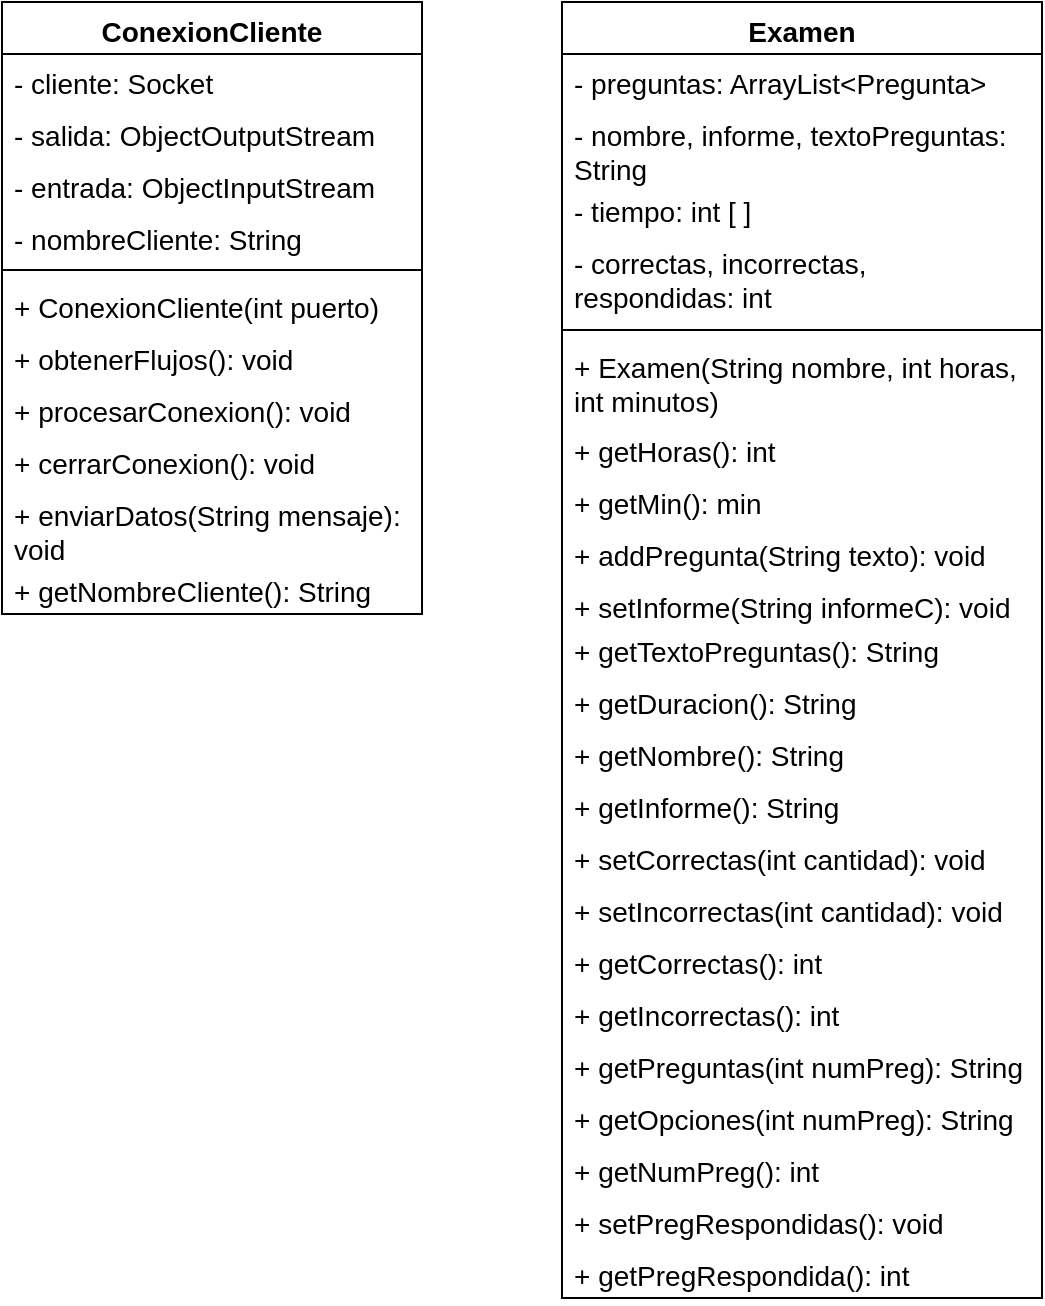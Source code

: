<mxfile version="22.1.5" type="github">
  <diagram name="Página-1" id="9hqsNV1yNMjy8_2TvRH3">
    <mxGraphModel dx="811" dy="482" grid="1" gridSize="10" guides="1" tooltips="1" connect="1" arrows="1" fold="1" page="1" pageScale="1" pageWidth="827" pageHeight="1169" math="0" shadow="0">
      <root>
        <mxCell id="0" />
        <mxCell id="1" parent="0" />
        <mxCell id="7m3fK0WsrYFzmv9HfzKE-1" value="ConexionCliente" style="swimlane;fontStyle=1;align=center;verticalAlign=top;childLayout=stackLayout;horizontal=1;startSize=26;horizontalStack=0;resizeParent=1;resizeParentMax=0;resizeLast=0;collapsible=1;marginBottom=0;whiteSpace=wrap;html=1;fontSize=14;" vertex="1" parent="1">
          <mxGeometry x="220" y="60" width="210" height="306" as="geometry" />
        </mxCell>
        <mxCell id="7m3fK0WsrYFzmv9HfzKE-2" value="- cliente: Socket" style="text;strokeColor=none;fillColor=none;align=left;verticalAlign=top;spacingLeft=4;spacingRight=4;overflow=hidden;rotatable=0;points=[[0,0.5],[1,0.5]];portConstraint=eastwest;whiteSpace=wrap;html=1;fontSize=14;" vertex="1" parent="7m3fK0WsrYFzmv9HfzKE-1">
          <mxGeometry y="26" width="210" height="26" as="geometry" />
        </mxCell>
        <mxCell id="7m3fK0WsrYFzmv9HfzKE-7" value="- salida: ObjectOutputStream" style="text;strokeColor=none;fillColor=none;align=left;verticalAlign=top;spacingLeft=4;spacingRight=4;overflow=hidden;rotatable=0;points=[[0,0.5],[1,0.5]];portConstraint=eastwest;whiteSpace=wrap;html=1;fontSize=14;" vertex="1" parent="7m3fK0WsrYFzmv9HfzKE-1">
          <mxGeometry y="52" width="210" height="26" as="geometry" />
        </mxCell>
        <mxCell id="7m3fK0WsrYFzmv9HfzKE-6" value="- entrada: ObjectInputStream" style="text;strokeColor=none;fillColor=none;align=left;verticalAlign=top;spacingLeft=4;spacingRight=4;overflow=hidden;rotatable=0;points=[[0,0.5],[1,0.5]];portConstraint=eastwest;whiteSpace=wrap;html=1;fontSize=14;" vertex="1" parent="7m3fK0WsrYFzmv9HfzKE-1">
          <mxGeometry y="78" width="210" height="26" as="geometry" />
        </mxCell>
        <mxCell id="7m3fK0WsrYFzmv9HfzKE-5" value="- nombreCliente: String" style="text;strokeColor=none;fillColor=none;align=left;verticalAlign=top;spacingLeft=4;spacingRight=4;overflow=hidden;rotatable=0;points=[[0,0.5],[1,0.5]];portConstraint=eastwest;whiteSpace=wrap;html=1;fontSize=14;" vertex="1" parent="7m3fK0WsrYFzmv9HfzKE-1">
          <mxGeometry y="104" width="210" height="26" as="geometry" />
        </mxCell>
        <mxCell id="7m3fK0WsrYFzmv9HfzKE-3" value="" style="line;strokeWidth=1;fillColor=none;align=left;verticalAlign=middle;spacingTop=-1;spacingLeft=3;spacingRight=3;rotatable=0;labelPosition=right;points=[];portConstraint=eastwest;strokeColor=inherit;fontSize=14;" vertex="1" parent="7m3fK0WsrYFzmv9HfzKE-1">
          <mxGeometry y="130" width="210" height="8" as="geometry" />
        </mxCell>
        <mxCell id="7m3fK0WsrYFzmv9HfzKE-4" value="+ ConexionCliente(int puerto)" style="text;strokeColor=none;fillColor=none;align=left;verticalAlign=top;spacingLeft=4;spacingRight=4;overflow=hidden;rotatable=0;points=[[0,0.5],[1,0.5]];portConstraint=eastwest;whiteSpace=wrap;html=1;fontSize=14;" vertex="1" parent="7m3fK0WsrYFzmv9HfzKE-1">
          <mxGeometry y="138" width="210" height="26" as="geometry" />
        </mxCell>
        <mxCell id="7m3fK0WsrYFzmv9HfzKE-8" value="+ obtenerFlujos(): void" style="text;strokeColor=none;fillColor=none;align=left;verticalAlign=top;spacingLeft=4;spacingRight=4;overflow=hidden;rotatable=0;points=[[0,0.5],[1,0.5]];portConstraint=eastwest;whiteSpace=wrap;html=1;fontSize=14;" vertex="1" parent="7m3fK0WsrYFzmv9HfzKE-1">
          <mxGeometry y="164" width="210" height="26" as="geometry" />
        </mxCell>
        <mxCell id="7m3fK0WsrYFzmv9HfzKE-9" value="+ procesarConexion(): void" style="text;strokeColor=none;fillColor=none;align=left;verticalAlign=top;spacingLeft=4;spacingRight=4;overflow=hidden;rotatable=0;points=[[0,0.5],[1,0.5]];portConstraint=eastwest;whiteSpace=wrap;html=1;fontSize=14;" vertex="1" parent="7m3fK0WsrYFzmv9HfzKE-1">
          <mxGeometry y="190" width="210" height="26" as="geometry" />
        </mxCell>
        <mxCell id="7m3fK0WsrYFzmv9HfzKE-10" value="+ cerrarConexion(): void" style="text;strokeColor=none;fillColor=none;align=left;verticalAlign=top;spacingLeft=4;spacingRight=4;overflow=hidden;rotatable=0;points=[[0,0.5],[1,0.5]];portConstraint=eastwest;whiteSpace=wrap;html=1;fontSize=14;" vertex="1" parent="7m3fK0WsrYFzmv9HfzKE-1">
          <mxGeometry y="216" width="210" height="26" as="geometry" />
        </mxCell>
        <mxCell id="7m3fK0WsrYFzmv9HfzKE-11" value="+ enviarDatos(String mensaje): void" style="text;strokeColor=none;fillColor=none;align=left;verticalAlign=top;spacingLeft=4;spacingRight=4;overflow=hidden;rotatable=0;points=[[0,0.5],[1,0.5]];portConstraint=eastwest;whiteSpace=wrap;html=1;fontSize=14;" vertex="1" parent="7m3fK0WsrYFzmv9HfzKE-1">
          <mxGeometry y="242" width="210" height="38" as="geometry" />
        </mxCell>
        <mxCell id="7m3fK0WsrYFzmv9HfzKE-13" value="+ getNombreCliente(): String" style="text;strokeColor=none;fillColor=none;align=left;verticalAlign=top;spacingLeft=4;spacingRight=4;overflow=hidden;rotatable=0;points=[[0,0.5],[1,0.5]];portConstraint=eastwest;whiteSpace=wrap;html=1;fontSize=14;" vertex="1" parent="7m3fK0WsrYFzmv9HfzKE-1">
          <mxGeometry y="280" width="210" height="26" as="geometry" />
        </mxCell>
        <mxCell id="7m3fK0WsrYFzmv9HfzKE-14" value="Examen" style="swimlane;fontStyle=1;align=center;verticalAlign=top;childLayout=stackLayout;horizontal=1;startSize=26;horizontalStack=0;resizeParent=1;resizeParentMax=0;resizeLast=0;collapsible=1;marginBottom=0;whiteSpace=wrap;html=1;fontSize=14;" vertex="1" parent="1">
          <mxGeometry x="500" y="60" width="240" height="648" as="geometry" />
        </mxCell>
        <mxCell id="7m3fK0WsrYFzmv9HfzKE-15" value="- preguntas: ArrayList&amp;lt;Pregunta&amp;gt;" style="text;strokeColor=none;fillColor=none;align=left;verticalAlign=top;spacingLeft=4;spacingRight=4;overflow=hidden;rotatable=0;points=[[0,0.5],[1,0.5]];portConstraint=eastwest;whiteSpace=wrap;html=1;fontSize=14;" vertex="1" parent="7m3fK0WsrYFzmv9HfzKE-14">
          <mxGeometry y="26" width="240" height="26" as="geometry" />
        </mxCell>
        <mxCell id="7m3fK0WsrYFzmv9HfzKE-16" value="- nombre, informe, textoPreguntas: String" style="text;strokeColor=none;fillColor=none;align=left;verticalAlign=top;spacingLeft=4;spacingRight=4;overflow=hidden;rotatable=0;points=[[0,0.5],[1,0.5]];portConstraint=eastwest;whiteSpace=wrap;html=1;fontSize=14;" vertex="1" parent="7m3fK0WsrYFzmv9HfzKE-14">
          <mxGeometry y="52" width="240" height="38" as="geometry" />
        </mxCell>
        <mxCell id="7m3fK0WsrYFzmv9HfzKE-17" value="- tiempo: int [ ]" style="text;strokeColor=none;fillColor=none;align=left;verticalAlign=top;spacingLeft=4;spacingRight=4;overflow=hidden;rotatable=0;points=[[0,0.5],[1,0.5]];portConstraint=eastwest;whiteSpace=wrap;html=1;fontSize=14;" vertex="1" parent="7m3fK0WsrYFzmv9HfzKE-14">
          <mxGeometry y="90" width="240" height="26" as="geometry" />
        </mxCell>
        <mxCell id="7m3fK0WsrYFzmv9HfzKE-18" value="- correctas, incorrectas, respondidas: int" style="text;strokeColor=none;fillColor=none;align=left;verticalAlign=top;spacingLeft=4;spacingRight=4;overflow=hidden;rotatable=0;points=[[0,0.5],[1,0.5]];portConstraint=eastwest;whiteSpace=wrap;html=1;fontSize=14;" vertex="1" parent="7m3fK0WsrYFzmv9HfzKE-14">
          <mxGeometry y="116" width="240" height="44" as="geometry" />
        </mxCell>
        <mxCell id="7m3fK0WsrYFzmv9HfzKE-19" value="" style="line;strokeWidth=1;fillColor=none;align=left;verticalAlign=middle;spacingTop=-1;spacingLeft=3;spacingRight=3;rotatable=0;labelPosition=right;points=[];portConstraint=eastwest;strokeColor=inherit;fontSize=14;" vertex="1" parent="7m3fK0WsrYFzmv9HfzKE-14">
          <mxGeometry y="160" width="240" height="8" as="geometry" />
        </mxCell>
        <mxCell id="7m3fK0WsrYFzmv9HfzKE-20" value="+ Examen(String nombre, int horas, int minutos)" style="text;strokeColor=none;fillColor=none;align=left;verticalAlign=top;spacingLeft=4;spacingRight=4;overflow=hidden;rotatable=0;points=[[0,0.5],[1,0.5]];portConstraint=eastwest;whiteSpace=wrap;html=1;fontSize=14;" vertex="1" parent="7m3fK0WsrYFzmv9HfzKE-14">
          <mxGeometry y="168" width="240" height="42" as="geometry" />
        </mxCell>
        <mxCell id="7m3fK0WsrYFzmv9HfzKE-21" value="+ getHoras(): int" style="text;strokeColor=none;fillColor=none;align=left;verticalAlign=top;spacingLeft=4;spacingRight=4;overflow=hidden;rotatable=0;points=[[0,0.5],[1,0.5]];portConstraint=eastwest;whiteSpace=wrap;html=1;fontSize=14;" vertex="1" parent="7m3fK0WsrYFzmv9HfzKE-14">
          <mxGeometry y="210" width="240" height="26" as="geometry" />
        </mxCell>
        <mxCell id="7m3fK0WsrYFzmv9HfzKE-22" value="+ getMin(): min" style="text;strokeColor=none;fillColor=none;align=left;verticalAlign=top;spacingLeft=4;spacingRight=4;overflow=hidden;rotatable=0;points=[[0,0.5],[1,0.5]];portConstraint=eastwest;whiteSpace=wrap;html=1;fontSize=14;" vertex="1" parent="7m3fK0WsrYFzmv9HfzKE-14">
          <mxGeometry y="236" width="240" height="26" as="geometry" />
        </mxCell>
        <mxCell id="7m3fK0WsrYFzmv9HfzKE-23" value="+ addPregunta(String texto): void" style="text;strokeColor=none;fillColor=none;align=left;verticalAlign=top;spacingLeft=4;spacingRight=4;overflow=hidden;rotatable=0;points=[[0,0.5],[1,0.5]];portConstraint=eastwest;whiteSpace=wrap;html=1;fontSize=14;" vertex="1" parent="7m3fK0WsrYFzmv9HfzKE-14">
          <mxGeometry y="262" width="240" height="26" as="geometry" />
        </mxCell>
        <mxCell id="7m3fK0WsrYFzmv9HfzKE-24" value="+ setInforme(String informeC): void" style="text;strokeColor=none;fillColor=none;align=left;verticalAlign=top;spacingLeft=4;spacingRight=4;overflow=hidden;rotatable=0;points=[[0,0.5],[1,0.5]];portConstraint=eastwest;whiteSpace=wrap;html=1;fontSize=14;" vertex="1" parent="7m3fK0WsrYFzmv9HfzKE-14">
          <mxGeometry y="288" width="240" height="22" as="geometry" />
        </mxCell>
        <mxCell id="7m3fK0WsrYFzmv9HfzKE-25" value="+ getTextoPreguntas(): String" style="text;strokeColor=none;fillColor=none;align=left;verticalAlign=top;spacingLeft=4;spacingRight=4;overflow=hidden;rotatable=0;points=[[0,0.5],[1,0.5]];portConstraint=eastwest;whiteSpace=wrap;html=1;fontSize=14;" vertex="1" parent="7m3fK0WsrYFzmv9HfzKE-14">
          <mxGeometry y="310" width="240" height="26" as="geometry" />
        </mxCell>
        <mxCell id="7m3fK0WsrYFzmv9HfzKE-30" value="+ getDuracion(): String" style="text;strokeColor=none;fillColor=none;align=left;verticalAlign=top;spacingLeft=4;spacingRight=4;overflow=hidden;rotatable=0;points=[[0,0.5],[1,0.5]];portConstraint=eastwest;whiteSpace=wrap;html=1;fontSize=14;" vertex="1" parent="7m3fK0WsrYFzmv9HfzKE-14">
          <mxGeometry y="336" width="240" height="26" as="geometry" />
        </mxCell>
        <mxCell id="7m3fK0WsrYFzmv9HfzKE-29" value="+ getNombre(): String" style="text;strokeColor=none;fillColor=none;align=left;verticalAlign=top;spacingLeft=4;spacingRight=4;overflow=hidden;rotatable=0;points=[[0,0.5],[1,0.5]];portConstraint=eastwest;whiteSpace=wrap;html=1;fontSize=14;" vertex="1" parent="7m3fK0WsrYFzmv9HfzKE-14">
          <mxGeometry y="362" width="240" height="26" as="geometry" />
        </mxCell>
        <mxCell id="7m3fK0WsrYFzmv9HfzKE-28" value="+ getInforme(): String" style="text;strokeColor=none;fillColor=none;align=left;verticalAlign=top;spacingLeft=4;spacingRight=4;overflow=hidden;rotatable=0;points=[[0,0.5],[1,0.5]];portConstraint=eastwest;whiteSpace=wrap;html=1;fontSize=14;" vertex="1" parent="7m3fK0WsrYFzmv9HfzKE-14">
          <mxGeometry y="388" width="240" height="26" as="geometry" />
        </mxCell>
        <mxCell id="7m3fK0WsrYFzmv9HfzKE-27" value="+ setCorrectas(int cantidad): void" style="text;strokeColor=none;fillColor=none;align=left;verticalAlign=top;spacingLeft=4;spacingRight=4;overflow=hidden;rotatable=0;points=[[0,0.5],[1,0.5]];portConstraint=eastwest;whiteSpace=wrap;html=1;fontSize=14;" vertex="1" parent="7m3fK0WsrYFzmv9HfzKE-14">
          <mxGeometry y="414" width="240" height="26" as="geometry" />
        </mxCell>
        <mxCell id="7m3fK0WsrYFzmv9HfzKE-26" value="+ setIncorrectas(int cantidad): void" style="text;strokeColor=none;fillColor=none;align=left;verticalAlign=top;spacingLeft=4;spacingRight=4;overflow=hidden;rotatable=0;points=[[0,0.5],[1,0.5]];portConstraint=eastwest;whiteSpace=wrap;html=1;fontSize=14;" vertex="1" parent="7m3fK0WsrYFzmv9HfzKE-14">
          <mxGeometry y="440" width="240" height="26" as="geometry" />
        </mxCell>
        <mxCell id="7m3fK0WsrYFzmv9HfzKE-34" value="+ getCorrectas(): int" style="text;strokeColor=none;fillColor=none;align=left;verticalAlign=top;spacingLeft=4;spacingRight=4;overflow=hidden;rotatable=0;points=[[0,0.5],[1,0.5]];portConstraint=eastwest;whiteSpace=wrap;html=1;fontSize=14;" vertex="1" parent="7m3fK0WsrYFzmv9HfzKE-14">
          <mxGeometry y="466" width="240" height="26" as="geometry" />
        </mxCell>
        <mxCell id="7m3fK0WsrYFzmv9HfzKE-33" value="+ getIncorrectas(): int" style="text;strokeColor=none;fillColor=none;align=left;verticalAlign=top;spacingLeft=4;spacingRight=4;overflow=hidden;rotatable=0;points=[[0,0.5],[1,0.5]];portConstraint=eastwest;whiteSpace=wrap;html=1;fontSize=14;" vertex="1" parent="7m3fK0WsrYFzmv9HfzKE-14">
          <mxGeometry y="492" width="240" height="26" as="geometry" />
        </mxCell>
        <mxCell id="7m3fK0WsrYFzmv9HfzKE-32" value="+ getPreguntas(int numPreg): String" style="text;strokeColor=none;fillColor=none;align=left;verticalAlign=top;spacingLeft=4;spacingRight=4;overflow=hidden;rotatable=0;points=[[0,0.5],[1,0.5]];portConstraint=eastwest;whiteSpace=wrap;html=1;fontSize=14;" vertex="1" parent="7m3fK0WsrYFzmv9HfzKE-14">
          <mxGeometry y="518" width="240" height="26" as="geometry" />
        </mxCell>
        <mxCell id="7m3fK0WsrYFzmv9HfzKE-31" value="+ getOpciones(int numPreg): String" style="text;strokeColor=none;fillColor=none;align=left;verticalAlign=top;spacingLeft=4;spacingRight=4;overflow=hidden;rotatable=0;points=[[0,0.5],[1,0.5]];portConstraint=eastwest;whiteSpace=wrap;html=1;fontSize=14;" vertex="1" parent="7m3fK0WsrYFzmv9HfzKE-14">
          <mxGeometry y="544" width="240" height="26" as="geometry" />
        </mxCell>
        <mxCell id="7m3fK0WsrYFzmv9HfzKE-37" value="+ getNumPreg(): int" style="text;strokeColor=none;fillColor=none;align=left;verticalAlign=top;spacingLeft=4;spacingRight=4;overflow=hidden;rotatable=0;points=[[0,0.5],[1,0.5]];portConstraint=eastwest;whiteSpace=wrap;html=1;fontSize=14;" vertex="1" parent="7m3fK0WsrYFzmv9HfzKE-14">
          <mxGeometry y="570" width="240" height="26" as="geometry" />
        </mxCell>
        <mxCell id="7m3fK0WsrYFzmv9HfzKE-36" value="+ setPregRespondidas(): void" style="text;strokeColor=none;fillColor=none;align=left;verticalAlign=top;spacingLeft=4;spacingRight=4;overflow=hidden;rotatable=0;points=[[0,0.5],[1,0.5]];portConstraint=eastwest;whiteSpace=wrap;html=1;fontSize=14;" vertex="1" parent="7m3fK0WsrYFzmv9HfzKE-14">
          <mxGeometry y="596" width="240" height="26" as="geometry" />
        </mxCell>
        <mxCell id="7m3fK0WsrYFzmv9HfzKE-35" value="+ getPregRespondida(): int" style="text;strokeColor=none;fillColor=none;align=left;verticalAlign=top;spacingLeft=4;spacingRight=4;overflow=hidden;rotatable=0;points=[[0,0.5],[1,0.5]];portConstraint=eastwest;whiteSpace=wrap;html=1;fontSize=14;" vertex="1" parent="7m3fK0WsrYFzmv9HfzKE-14">
          <mxGeometry y="622" width="240" height="26" as="geometry" />
        </mxCell>
      </root>
    </mxGraphModel>
  </diagram>
</mxfile>
